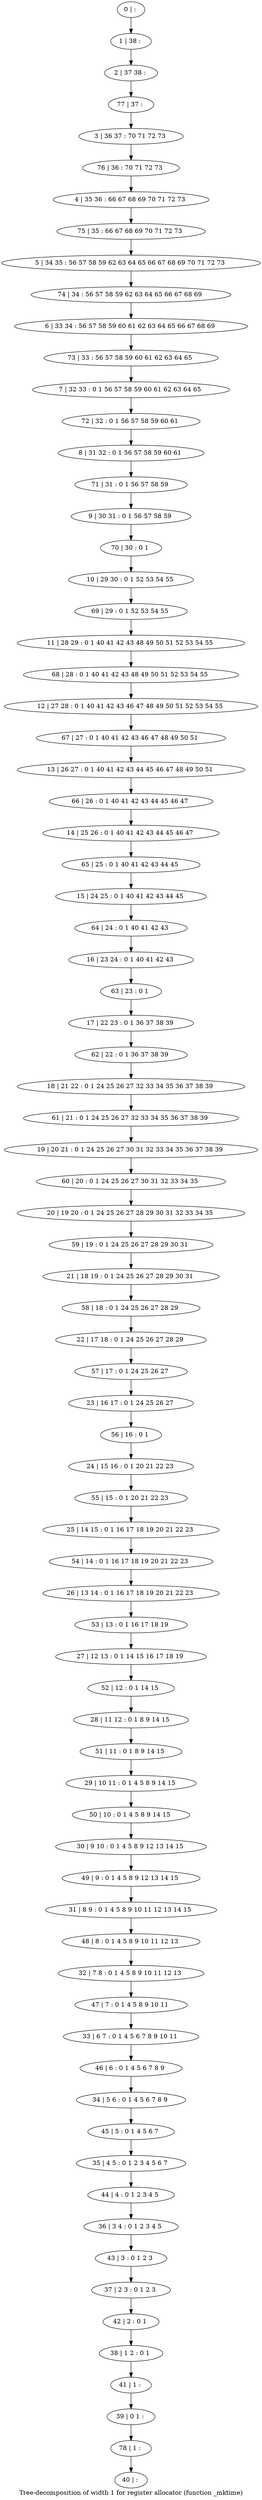 digraph G {
graph [label="Tree-decomposition of width 1 for register allocator (function _mktime)"]
0[label="0 | : "];
1[label="1 | 38 : "];
2[label="2 | 37 38 : "];
3[label="3 | 36 37 : 70 71 72 73 "];
4[label="4 | 35 36 : 66 67 68 69 70 71 72 73 "];
5[label="5 | 34 35 : 56 57 58 59 62 63 64 65 66 67 68 69 70 71 72 73 "];
6[label="6 | 33 34 : 56 57 58 59 60 61 62 63 64 65 66 67 68 69 "];
7[label="7 | 32 33 : 0 1 56 57 58 59 60 61 62 63 64 65 "];
8[label="8 | 31 32 : 0 1 56 57 58 59 60 61 "];
9[label="9 | 30 31 : 0 1 56 57 58 59 "];
10[label="10 | 29 30 : 0 1 52 53 54 55 "];
11[label="11 | 28 29 : 0 1 40 41 42 43 48 49 50 51 52 53 54 55 "];
12[label="12 | 27 28 : 0 1 40 41 42 43 46 47 48 49 50 51 52 53 54 55 "];
13[label="13 | 26 27 : 0 1 40 41 42 43 44 45 46 47 48 49 50 51 "];
14[label="14 | 25 26 : 0 1 40 41 42 43 44 45 46 47 "];
15[label="15 | 24 25 : 0 1 40 41 42 43 44 45 "];
16[label="16 | 23 24 : 0 1 40 41 42 43 "];
17[label="17 | 22 23 : 0 1 36 37 38 39 "];
18[label="18 | 21 22 : 0 1 24 25 26 27 32 33 34 35 36 37 38 39 "];
19[label="19 | 20 21 : 0 1 24 25 26 27 30 31 32 33 34 35 36 37 38 39 "];
20[label="20 | 19 20 : 0 1 24 25 26 27 28 29 30 31 32 33 34 35 "];
21[label="21 | 18 19 : 0 1 24 25 26 27 28 29 30 31 "];
22[label="22 | 17 18 : 0 1 24 25 26 27 28 29 "];
23[label="23 | 16 17 : 0 1 24 25 26 27 "];
24[label="24 | 15 16 : 0 1 20 21 22 23 "];
25[label="25 | 14 15 : 0 1 16 17 18 19 20 21 22 23 "];
26[label="26 | 13 14 : 0 1 16 17 18 19 20 21 22 23 "];
27[label="27 | 12 13 : 0 1 14 15 16 17 18 19 "];
28[label="28 | 11 12 : 0 1 8 9 14 15 "];
29[label="29 | 10 11 : 0 1 4 5 8 9 14 15 "];
30[label="30 | 9 10 : 0 1 4 5 8 9 12 13 14 15 "];
31[label="31 | 8 9 : 0 1 4 5 8 9 10 11 12 13 14 15 "];
32[label="32 | 7 8 : 0 1 4 5 8 9 10 11 12 13 "];
33[label="33 | 6 7 : 0 1 4 5 6 7 8 9 10 11 "];
34[label="34 | 5 6 : 0 1 4 5 6 7 8 9 "];
35[label="35 | 4 5 : 0 1 2 3 4 5 6 7 "];
36[label="36 | 3 4 : 0 1 2 3 4 5 "];
37[label="37 | 2 3 : 0 1 2 3 "];
38[label="38 | 1 2 : 0 1 "];
39[label="39 | 0 1 : "];
40[label="40 | : "];
41[label="41 | 1 : "];
42[label="42 | 2 : 0 1 "];
43[label="43 | 3 : 0 1 2 3 "];
44[label="44 | 4 : 0 1 2 3 4 5 "];
45[label="45 | 5 : 0 1 4 5 6 7 "];
46[label="46 | 6 : 0 1 4 5 6 7 8 9 "];
47[label="47 | 7 : 0 1 4 5 8 9 10 11 "];
48[label="48 | 8 : 0 1 4 5 8 9 10 11 12 13 "];
49[label="49 | 9 : 0 1 4 5 8 9 12 13 14 15 "];
50[label="50 | 10 : 0 1 4 5 8 9 14 15 "];
51[label="51 | 11 : 0 1 8 9 14 15 "];
52[label="52 | 12 : 0 1 14 15 "];
53[label="53 | 13 : 0 1 16 17 18 19 "];
54[label="54 | 14 : 0 1 16 17 18 19 20 21 22 23 "];
55[label="55 | 15 : 0 1 20 21 22 23 "];
56[label="56 | 16 : 0 1 "];
57[label="57 | 17 : 0 1 24 25 26 27 "];
58[label="58 | 18 : 0 1 24 25 26 27 28 29 "];
59[label="59 | 19 : 0 1 24 25 26 27 28 29 30 31 "];
60[label="60 | 20 : 0 1 24 25 26 27 30 31 32 33 34 35 "];
61[label="61 | 21 : 0 1 24 25 26 27 32 33 34 35 36 37 38 39 "];
62[label="62 | 22 : 0 1 36 37 38 39 "];
63[label="63 | 23 : 0 1 "];
64[label="64 | 24 : 0 1 40 41 42 43 "];
65[label="65 | 25 : 0 1 40 41 42 43 44 45 "];
66[label="66 | 26 : 0 1 40 41 42 43 44 45 46 47 "];
67[label="67 | 27 : 0 1 40 41 42 43 46 47 48 49 50 51 "];
68[label="68 | 28 : 0 1 40 41 42 43 48 49 50 51 52 53 54 55 "];
69[label="69 | 29 : 0 1 52 53 54 55 "];
70[label="70 | 30 : 0 1 "];
71[label="71 | 31 : 0 1 56 57 58 59 "];
72[label="72 | 32 : 0 1 56 57 58 59 60 61 "];
73[label="73 | 33 : 56 57 58 59 60 61 62 63 64 65 "];
74[label="74 | 34 : 56 57 58 59 62 63 64 65 66 67 68 69 "];
75[label="75 | 35 : 66 67 68 69 70 71 72 73 "];
76[label="76 | 36 : 70 71 72 73 "];
77[label="77 | 37 : "];
78[label="78 | 1 : "];
0->1 ;
1->2 ;
41->39 ;
38->41 ;
42->38 ;
37->42 ;
43->37 ;
36->43 ;
44->36 ;
35->44 ;
45->35 ;
34->45 ;
46->34 ;
33->46 ;
47->33 ;
32->47 ;
48->32 ;
31->48 ;
49->31 ;
30->49 ;
50->30 ;
29->50 ;
51->29 ;
28->51 ;
52->28 ;
27->52 ;
53->27 ;
26->53 ;
54->26 ;
25->54 ;
55->25 ;
24->55 ;
56->24 ;
23->56 ;
57->23 ;
22->57 ;
58->22 ;
21->58 ;
59->21 ;
20->59 ;
60->20 ;
19->60 ;
61->19 ;
18->61 ;
62->18 ;
17->62 ;
63->17 ;
16->63 ;
64->16 ;
15->64 ;
65->15 ;
14->65 ;
66->14 ;
13->66 ;
67->13 ;
12->67 ;
68->12 ;
11->68 ;
69->11 ;
10->69 ;
70->10 ;
9->70 ;
71->9 ;
8->71 ;
72->8 ;
7->72 ;
73->7 ;
6->73 ;
74->6 ;
5->74 ;
75->5 ;
4->75 ;
76->4 ;
3->76 ;
77->3 ;
2->77 ;
78->40 ;
39->78 ;
}
